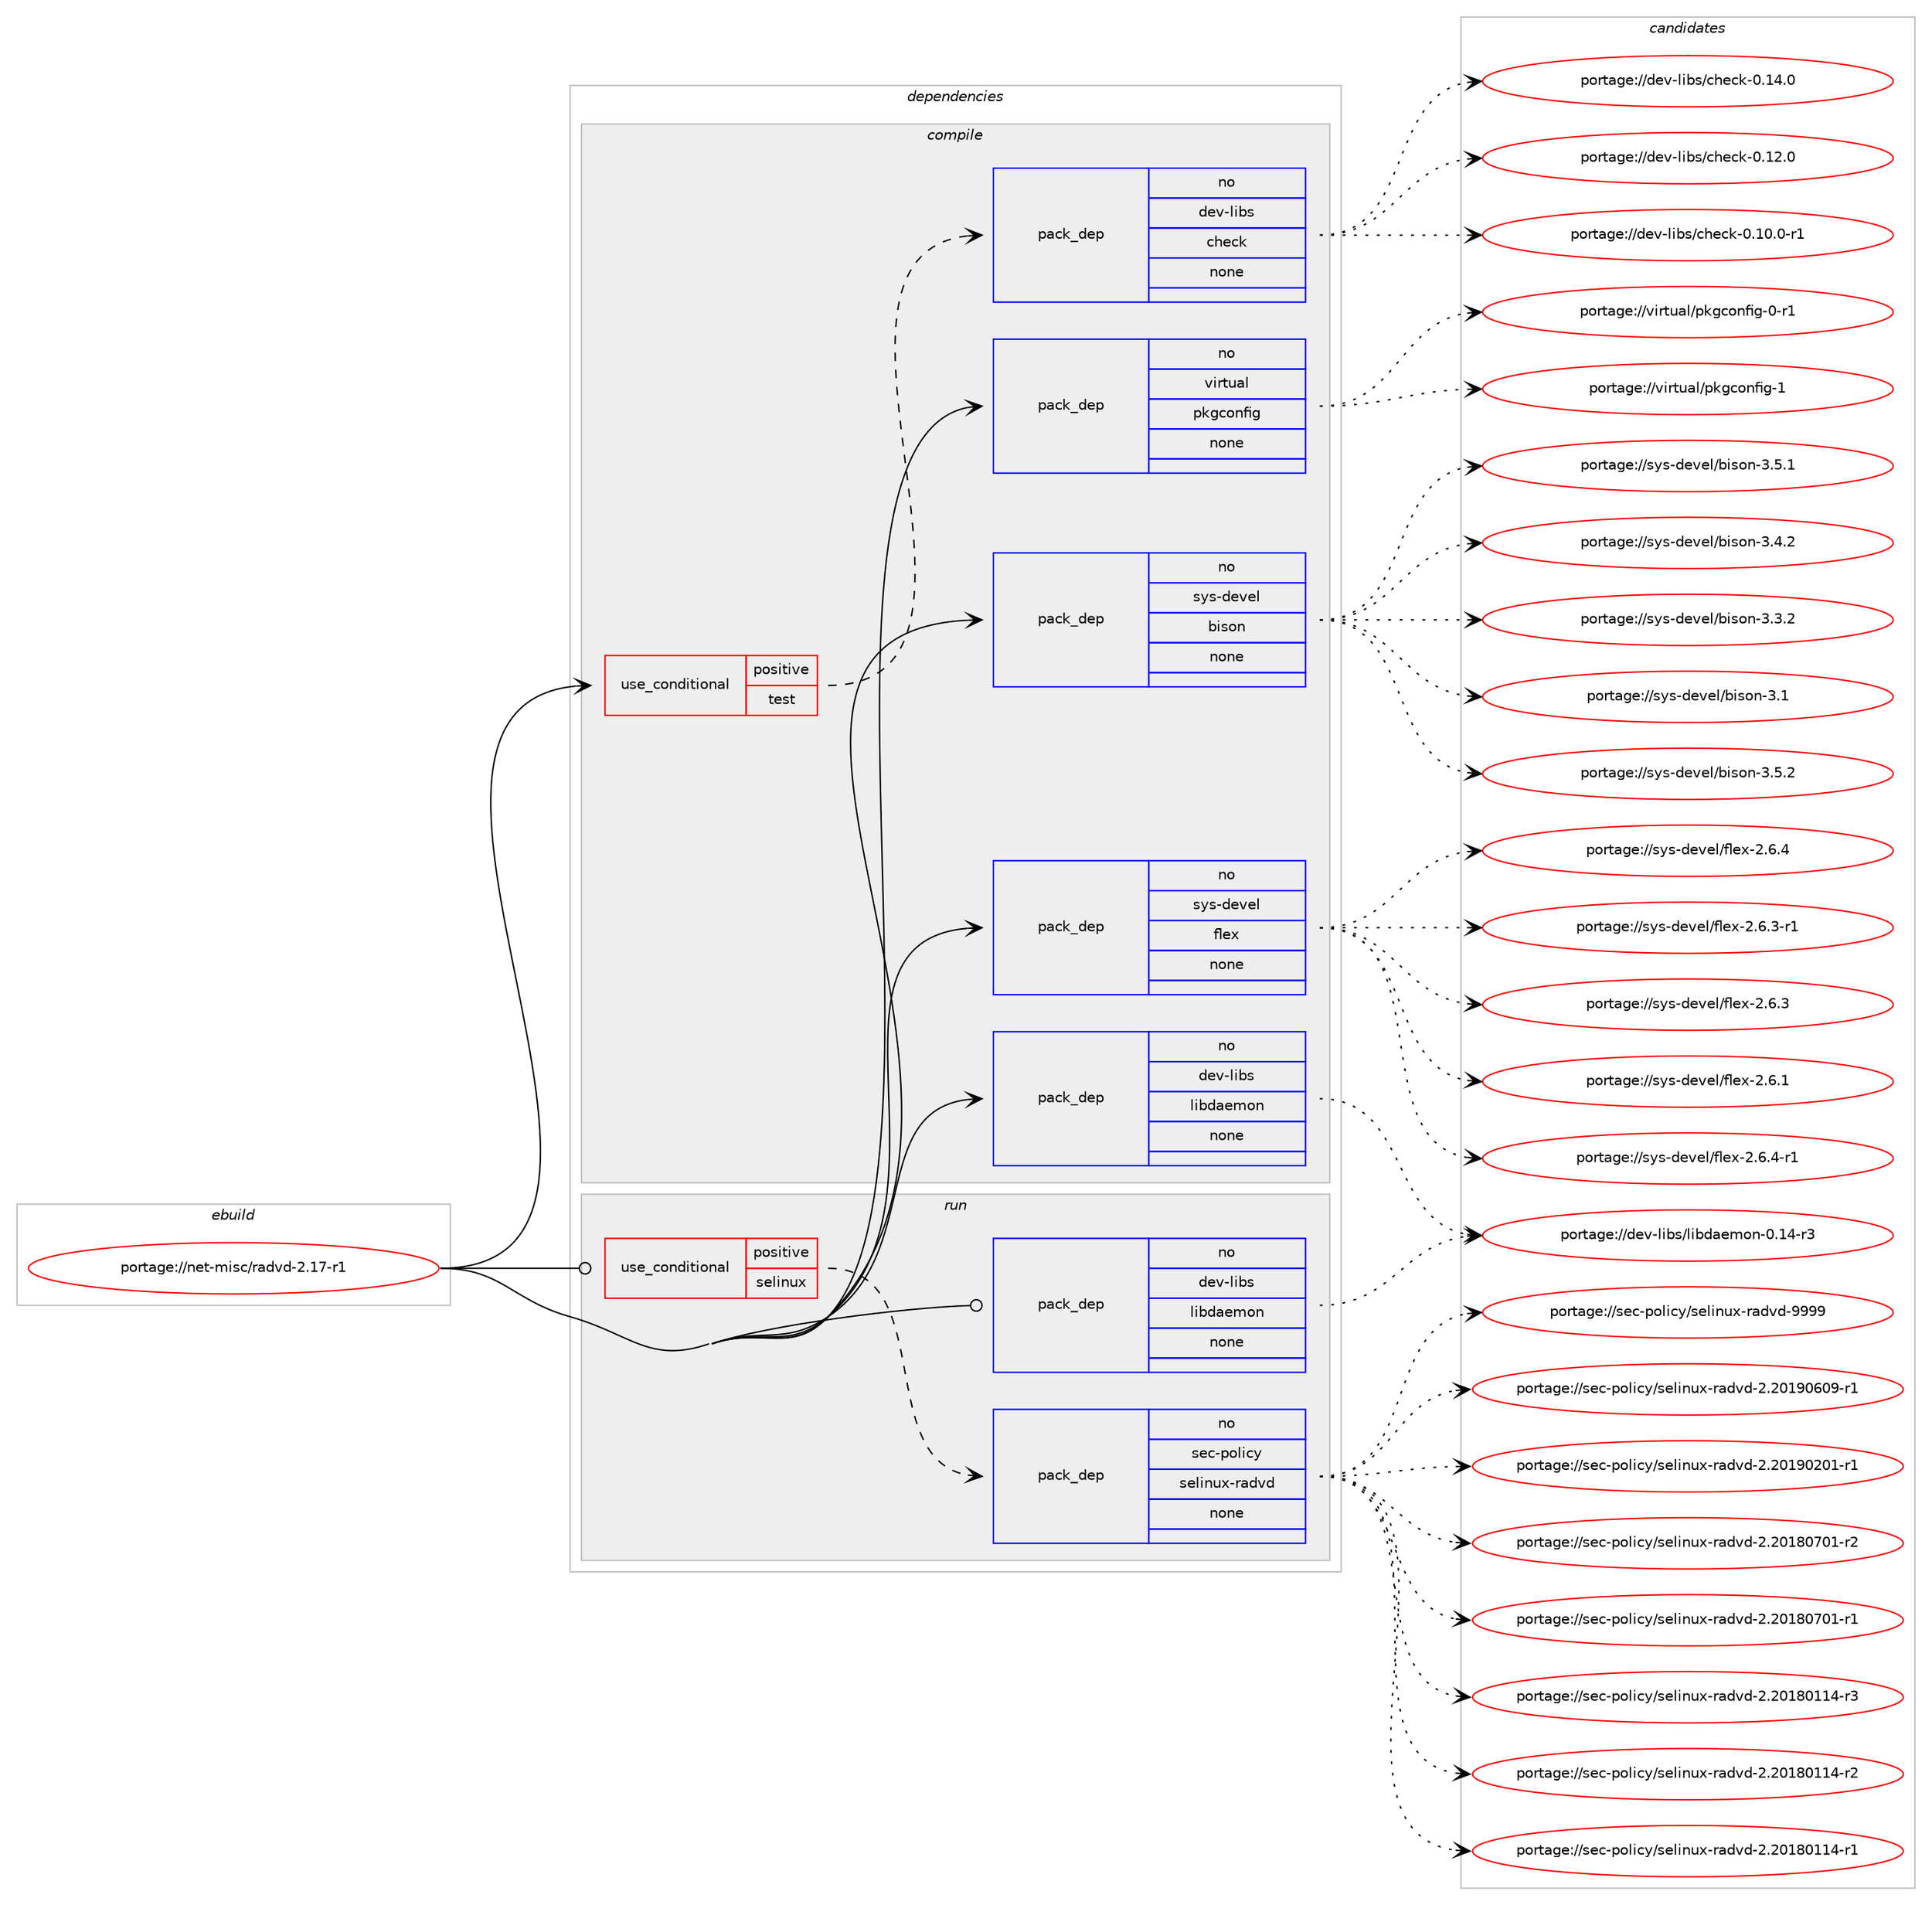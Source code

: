 digraph prolog {

# *************
# Graph options
# *************

newrank=true;
concentrate=true;
compound=true;
graph [rankdir=LR,fontname=Helvetica,fontsize=10,ranksep=1.5];#, ranksep=2.5, nodesep=0.2];
edge  [arrowhead=vee];
node  [fontname=Helvetica,fontsize=10];

# **********
# The ebuild
# **********

subgraph cluster_leftcol {
color=gray;
rank=same;
label=<<i>ebuild</i>>;
id [label="portage://net-misc/radvd-2.17-r1", color=red, width=4, href="../net-misc/radvd-2.17-r1.svg"];
}

# ****************
# The dependencies
# ****************

subgraph cluster_midcol {
color=gray;
label=<<i>dependencies</i>>;
subgraph cluster_compile {
fillcolor="#eeeeee";
style=filled;
label=<<i>compile</i>>;
subgraph cond25575 {
dependency124181 [label=<<TABLE BORDER="0" CELLBORDER="1" CELLSPACING="0" CELLPADDING="4"><TR><TD ROWSPAN="3" CELLPADDING="10">use_conditional</TD></TR><TR><TD>positive</TD></TR><TR><TD>test</TD></TR></TABLE>>, shape=none, color=red];
subgraph pack96564 {
dependency124182 [label=<<TABLE BORDER="0" CELLBORDER="1" CELLSPACING="0" CELLPADDING="4" WIDTH="220"><TR><TD ROWSPAN="6" CELLPADDING="30">pack_dep</TD></TR><TR><TD WIDTH="110">no</TD></TR><TR><TD>dev-libs</TD></TR><TR><TD>check</TD></TR><TR><TD>none</TD></TR><TR><TD></TD></TR></TABLE>>, shape=none, color=blue];
}
dependency124181:e -> dependency124182:w [weight=20,style="dashed",arrowhead="vee"];
}
id:e -> dependency124181:w [weight=20,style="solid",arrowhead="vee"];
subgraph pack96565 {
dependency124183 [label=<<TABLE BORDER="0" CELLBORDER="1" CELLSPACING="0" CELLPADDING="4" WIDTH="220"><TR><TD ROWSPAN="6" CELLPADDING="30">pack_dep</TD></TR><TR><TD WIDTH="110">no</TD></TR><TR><TD>dev-libs</TD></TR><TR><TD>libdaemon</TD></TR><TR><TD>none</TD></TR><TR><TD></TD></TR></TABLE>>, shape=none, color=blue];
}
id:e -> dependency124183:w [weight=20,style="solid",arrowhead="vee"];
subgraph pack96566 {
dependency124184 [label=<<TABLE BORDER="0" CELLBORDER="1" CELLSPACING="0" CELLPADDING="4" WIDTH="220"><TR><TD ROWSPAN="6" CELLPADDING="30">pack_dep</TD></TR><TR><TD WIDTH="110">no</TD></TR><TR><TD>sys-devel</TD></TR><TR><TD>bison</TD></TR><TR><TD>none</TD></TR><TR><TD></TD></TR></TABLE>>, shape=none, color=blue];
}
id:e -> dependency124184:w [weight=20,style="solid",arrowhead="vee"];
subgraph pack96567 {
dependency124185 [label=<<TABLE BORDER="0" CELLBORDER="1" CELLSPACING="0" CELLPADDING="4" WIDTH="220"><TR><TD ROWSPAN="6" CELLPADDING="30">pack_dep</TD></TR><TR><TD WIDTH="110">no</TD></TR><TR><TD>sys-devel</TD></TR><TR><TD>flex</TD></TR><TR><TD>none</TD></TR><TR><TD></TD></TR></TABLE>>, shape=none, color=blue];
}
id:e -> dependency124185:w [weight=20,style="solid",arrowhead="vee"];
subgraph pack96568 {
dependency124186 [label=<<TABLE BORDER="0" CELLBORDER="1" CELLSPACING="0" CELLPADDING="4" WIDTH="220"><TR><TD ROWSPAN="6" CELLPADDING="30">pack_dep</TD></TR><TR><TD WIDTH="110">no</TD></TR><TR><TD>virtual</TD></TR><TR><TD>pkgconfig</TD></TR><TR><TD>none</TD></TR><TR><TD></TD></TR></TABLE>>, shape=none, color=blue];
}
id:e -> dependency124186:w [weight=20,style="solid",arrowhead="vee"];
}
subgraph cluster_compileandrun {
fillcolor="#eeeeee";
style=filled;
label=<<i>compile and run</i>>;
}
subgraph cluster_run {
fillcolor="#eeeeee";
style=filled;
label=<<i>run</i>>;
subgraph cond25576 {
dependency124187 [label=<<TABLE BORDER="0" CELLBORDER="1" CELLSPACING="0" CELLPADDING="4"><TR><TD ROWSPAN="3" CELLPADDING="10">use_conditional</TD></TR><TR><TD>positive</TD></TR><TR><TD>selinux</TD></TR></TABLE>>, shape=none, color=red];
subgraph pack96569 {
dependency124188 [label=<<TABLE BORDER="0" CELLBORDER="1" CELLSPACING="0" CELLPADDING="4" WIDTH="220"><TR><TD ROWSPAN="6" CELLPADDING="30">pack_dep</TD></TR><TR><TD WIDTH="110">no</TD></TR><TR><TD>sec-policy</TD></TR><TR><TD>selinux-radvd</TD></TR><TR><TD>none</TD></TR><TR><TD></TD></TR></TABLE>>, shape=none, color=blue];
}
dependency124187:e -> dependency124188:w [weight=20,style="dashed",arrowhead="vee"];
}
id:e -> dependency124187:w [weight=20,style="solid",arrowhead="odot"];
subgraph pack96570 {
dependency124189 [label=<<TABLE BORDER="0" CELLBORDER="1" CELLSPACING="0" CELLPADDING="4" WIDTH="220"><TR><TD ROWSPAN="6" CELLPADDING="30">pack_dep</TD></TR><TR><TD WIDTH="110">no</TD></TR><TR><TD>dev-libs</TD></TR><TR><TD>libdaemon</TD></TR><TR><TD>none</TD></TR><TR><TD></TD></TR></TABLE>>, shape=none, color=blue];
}
id:e -> dependency124189:w [weight=20,style="solid",arrowhead="odot"];
}
}

# **************
# The candidates
# **************

subgraph cluster_choices {
rank=same;
color=gray;
label=<<i>candidates</i>>;

subgraph choice96564 {
color=black;
nodesep=1;
choice100101118451081059811547991041019910745484649524648 [label="portage://dev-libs/check-0.14.0", color=red, width=4,href="../dev-libs/check-0.14.0.svg"];
choice100101118451081059811547991041019910745484649504648 [label="portage://dev-libs/check-0.12.0", color=red, width=4,href="../dev-libs/check-0.12.0.svg"];
choice1001011184510810598115479910410199107454846494846484511449 [label="portage://dev-libs/check-0.10.0-r1", color=red, width=4,href="../dev-libs/check-0.10.0-r1.svg"];
dependency124182:e -> choice100101118451081059811547991041019910745484649524648:w [style=dotted,weight="100"];
dependency124182:e -> choice100101118451081059811547991041019910745484649504648:w [style=dotted,weight="100"];
dependency124182:e -> choice1001011184510810598115479910410199107454846494846484511449:w [style=dotted,weight="100"];
}
subgraph choice96565 {
color=black;
nodesep=1;
choice100101118451081059811547108105981009710110911111045484649524511451 [label="portage://dev-libs/libdaemon-0.14-r3", color=red, width=4,href="../dev-libs/libdaemon-0.14-r3.svg"];
dependency124183:e -> choice100101118451081059811547108105981009710110911111045484649524511451:w [style=dotted,weight="100"];
}
subgraph choice96566 {
color=black;
nodesep=1;
choice115121115451001011181011084798105115111110455146534650 [label="portage://sys-devel/bison-3.5.2", color=red, width=4,href="../sys-devel/bison-3.5.2.svg"];
choice115121115451001011181011084798105115111110455146534649 [label="portage://sys-devel/bison-3.5.1", color=red, width=4,href="../sys-devel/bison-3.5.1.svg"];
choice115121115451001011181011084798105115111110455146524650 [label="portage://sys-devel/bison-3.4.2", color=red, width=4,href="../sys-devel/bison-3.4.2.svg"];
choice115121115451001011181011084798105115111110455146514650 [label="portage://sys-devel/bison-3.3.2", color=red, width=4,href="../sys-devel/bison-3.3.2.svg"];
choice11512111545100101118101108479810511511111045514649 [label="portage://sys-devel/bison-3.1", color=red, width=4,href="../sys-devel/bison-3.1.svg"];
dependency124184:e -> choice115121115451001011181011084798105115111110455146534650:w [style=dotted,weight="100"];
dependency124184:e -> choice115121115451001011181011084798105115111110455146534649:w [style=dotted,weight="100"];
dependency124184:e -> choice115121115451001011181011084798105115111110455146524650:w [style=dotted,weight="100"];
dependency124184:e -> choice115121115451001011181011084798105115111110455146514650:w [style=dotted,weight="100"];
dependency124184:e -> choice11512111545100101118101108479810511511111045514649:w [style=dotted,weight="100"];
}
subgraph choice96567 {
color=black;
nodesep=1;
choice11512111545100101118101108471021081011204550465446524511449 [label="portage://sys-devel/flex-2.6.4-r1", color=red, width=4,href="../sys-devel/flex-2.6.4-r1.svg"];
choice1151211154510010111810110847102108101120455046544652 [label="portage://sys-devel/flex-2.6.4", color=red, width=4,href="../sys-devel/flex-2.6.4.svg"];
choice11512111545100101118101108471021081011204550465446514511449 [label="portage://sys-devel/flex-2.6.3-r1", color=red, width=4,href="../sys-devel/flex-2.6.3-r1.svg"];
choice1151211154510010111810110847102108101120455046544651 [label="portage://sys-devel/flex-2.6.3", color=red, width=4,href="../sys-devel/flex-2.6.3.svg"];
choice1151211154510010111810110847102108101120455046544649 [label="portage://sys-devel/flex-2.6.1", color=red, width=4,href="../sys-devel/flex-2.6.1.svg"];
dependency124185:e -> choice11512111545100101118101108471021081011204550465446524511449:w [style=dotted,weight="100"];
dependency124185:e -> choice1151211154510010111810110847102108101120455046544652:w [style=dotted,weight="100"];
dependency124185:e -> choice11512111545100101118101108471021081011204550465446514511449:w [style=dotted,weight="100"];
dependency124185:e -> choice1151211154510010111810110847102108101120455046544651:w [style=dotted,weight="100"];
dependency124185:e -> choice1151211154510010111810110847102108101120455046544649:w [style=dotted,weight="100"];
}
subgraph choice96568 {
color=black;
nodesep=1;
choice1181051141161179710847112107103991111101021051034549 [label="portage://virtual/pkgconfig-1", color=red, width=4,href="../virtual/pkgconfig-1.svg"];
choice11810511411611797108471121071039911111010210510345484511449 [label="portage://virtual/pkgconfig-0-r1", color=red, width=4,href="../virtual/pkgconfig-0-r1.svg"];
dependency124186:e -> choice1181051141161179710847112107103991111101021051034549:w [style=dotted,weight="100"];
dependency124186:e -> choice11810511411611797108471121071039911111010210510345484511449:w [style=dotted,weight="100"];
}
subgraph choice96569 {
color=black;
nodesep=1;
choice1151019945112111108105991214711510110810511011712045114971001181004557575757 [label="portage://sec-policy/selinux-radvd-9999", color=red, width=4,href="../sec-policy/selinux-radvd-9999.svg"];
choice11510199451121111081059912147115101108105110117120451149710011810045504650484957485448574511449 [label="portage://sec-policy/selinux-radvd-2.20190609-r1", color=red, width=4,href="../sec-policy/selinux-radvd-2.20190609-r1.svg"];
choice11510199451121111081059912147115101108105110117120451149710011810045504650484957485048494511449 [label="portage://sec-policy/selinux-radvd-2.20190201-r1", color=red, width=4,href="../sec-policy/selinux-radvd-2.20190201-r1.svg"];
choice11510199451121111081059912147115101108105110117120451149710011810045504650484956485548494511450 [label="portage://sec-policy/selinux-radvd-2.20180701-r2", color=red, width=4,href="../sec-policy/selinux-radvd-2.20180701-r2.svg"];
choice11510199451121111081059912147115101108105110117120451149710011810045504650484956485548494511449 [label="portage://sec-policy/selinux-radvd-2.20180701-r1", color=red, width=4,href="../sec-policy/selinux-radvd-2.20180701-r1.svg"];
choice11510199451121111081059912147115101108105110117120451149710011810045504650484956484949524511451 [label="portage://sec-policy/selinux-radvd-2.20180114-r3", color=red, width=4,href="../sec-policy/selinux-radvd-2.20180114-r3.svg"];
choice11510199451121111081059912147115101108105110117120451149710011810045504650484956484949524511450 [label="portage://sec-policy/selinux-radvd-2.20180114-r2", color=red, width=4,href="../sec-policy/selinux-radvd-2.20180114-r2.svg"];
choice11510199451121111081059912147115101108105110117120451149710011810045504650484956484949524511449 [label="portage://sec-policy/selinux-radvd-2.20180114-r1", color=red, width=4,href="../sec-policy/selinux-radvd-2.20180114-r1.svg"];
dependency124188:e -> choice1151019945112111108105991214711510110810511011712045114971001181004557575757:w [style=dotted,weight="100"];
dependency124188:e -> choice11510199451121111081059912147115101108105110117120451149710011810045504650484957485448574511449:w [style=dotted,weight="100"];
dependency124188:e -> choice11510199451121111081059912147115101108105110117120451149710011810045504650484957485048494511449:w [style=dotted,weight="100"];
dependency124188:e -> choice11510199451121111081059912147115101108105110117120451149710011810045504650484956485548494511450:w [style=dotted,weight="100"];
dependency124188:e -> choice11510199451121111081059912147115101108105110117120451149710011810045504650484956485548494511449:w [style=dotted,weight="100"];
dependency124188:e -> choice11510199451121111081059912147115101108105110117120451149710011810045504650484956484949524511451:w [style=dotted,weight="100"];
dependency124188:e -> choice11510199451121111081059912147115101108105110117120451149710011810045504650484956484949524511450:w [style=dotted,weight="100"];
dependency124188:e -> choice11510199451121111081059912147115101108105110117120451149710011810045504650484956484949524511449:w [style=dotted,weight="100"];
}
subgraph choice96570 {
color=black;
nodesep=1;
choice100101118451081059811547108105981009710110911111045484649524511451 [label="portage://dev-libs/libdaemon-0.14-r3", color=red, width=4,href="../dev-libs/libdaemon-0.14-r3.svg"];
dependency124189:e -> choice100101118451081059811547108105981009710110911111045484649524511451:w [style=dotted,weight="100"];
}
}

}
